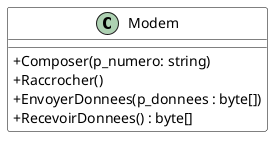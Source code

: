 @startuml SRP_V03

skinparam classAttributeIconSize 0
skinparam class {
    BackgroundColor White
    BorderColor #000
}
allowmixing

class Modem {
    + Composer(p_numero: string)
    + Raccrocher()
    + EnvoyerDonnees(p_donnees : byte[])
    + RecevoirDonnees() : byte[]
}


@enduml